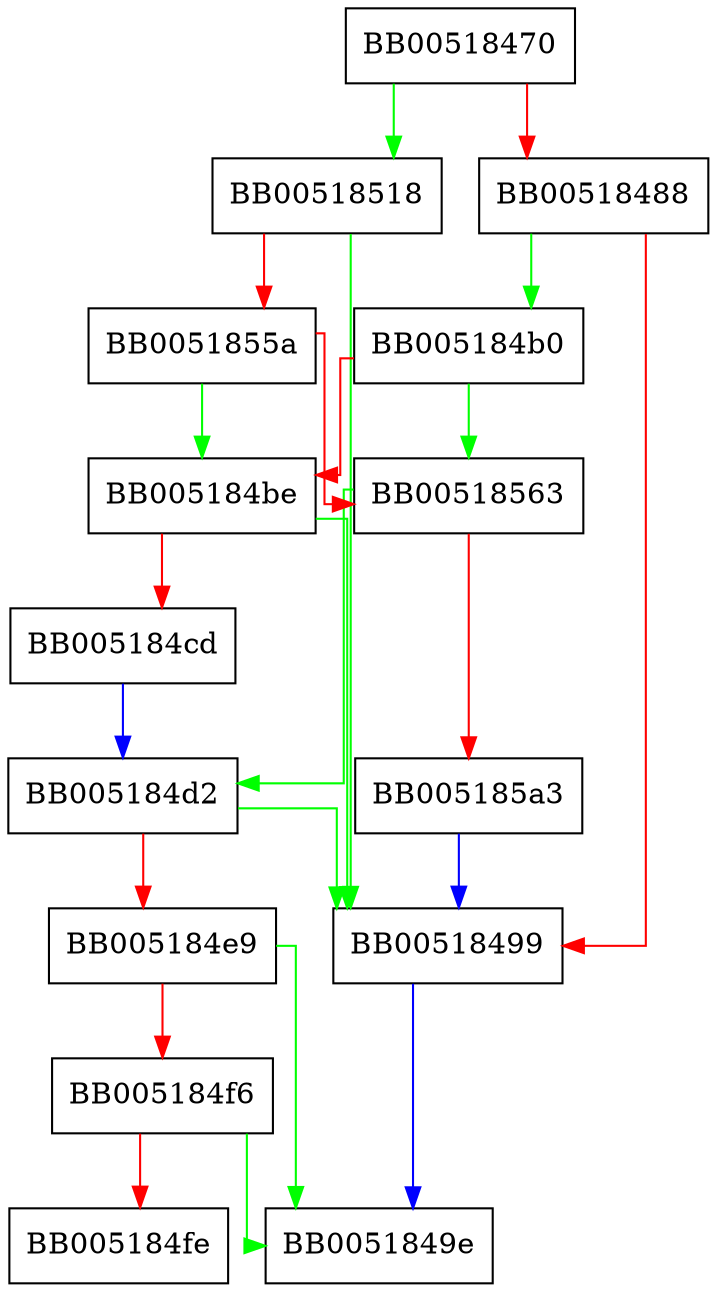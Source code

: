 digraph ASN1_TIME_compare {
  node [shape="box"];
  graph [splines=ortho];
  BB00518470 -> BB00518518 [color="green"];
  BB00518470 -> BB00518488 [color="red"];
  BB00518488 -> BB005184b0 [color="green"];
  BB00518488 -> BB00518499 [color="red"];
  BB00518499 -> BB0051849e [color="blue"];
  BB005184b0 -> BB00518563 [color="green"];
  BB005184b0 -> BB005184be [color="red"];
  BB005184be -> BB00518499 [color="green"];
  BB005184be -> BB005184cd [color="red"];
  BB005184cd -> BB005184d2 [color="blue"];
  BB005184d2 -> BB00518499 [color="green"];
  BB005184d2 -> BB005184e9 [color="red"];
  BB005184e9 -> BB0051849e [color="green"];
  BB005184e9 -> BB005184f6 [color="red"];
  BB005184f6 -> BB0051849e [color="green"];
  BB005184f6 -> BB005184fe [color="red"];
  BB00518518 -> BB00518499 [color="green"];
  BB00518518 -> BB0051855a [color="red"];
  BB0051855a -> BB005184be [color="green"];
  BB0051855a -> BB00518563 [color="red"];
  BB00518563 -> BB005184d2 [color="green"];
  BB00518563 -> BB005185a3 [color="red"];
  BB005185a3 -> BB00518499 [color="blue"];
}